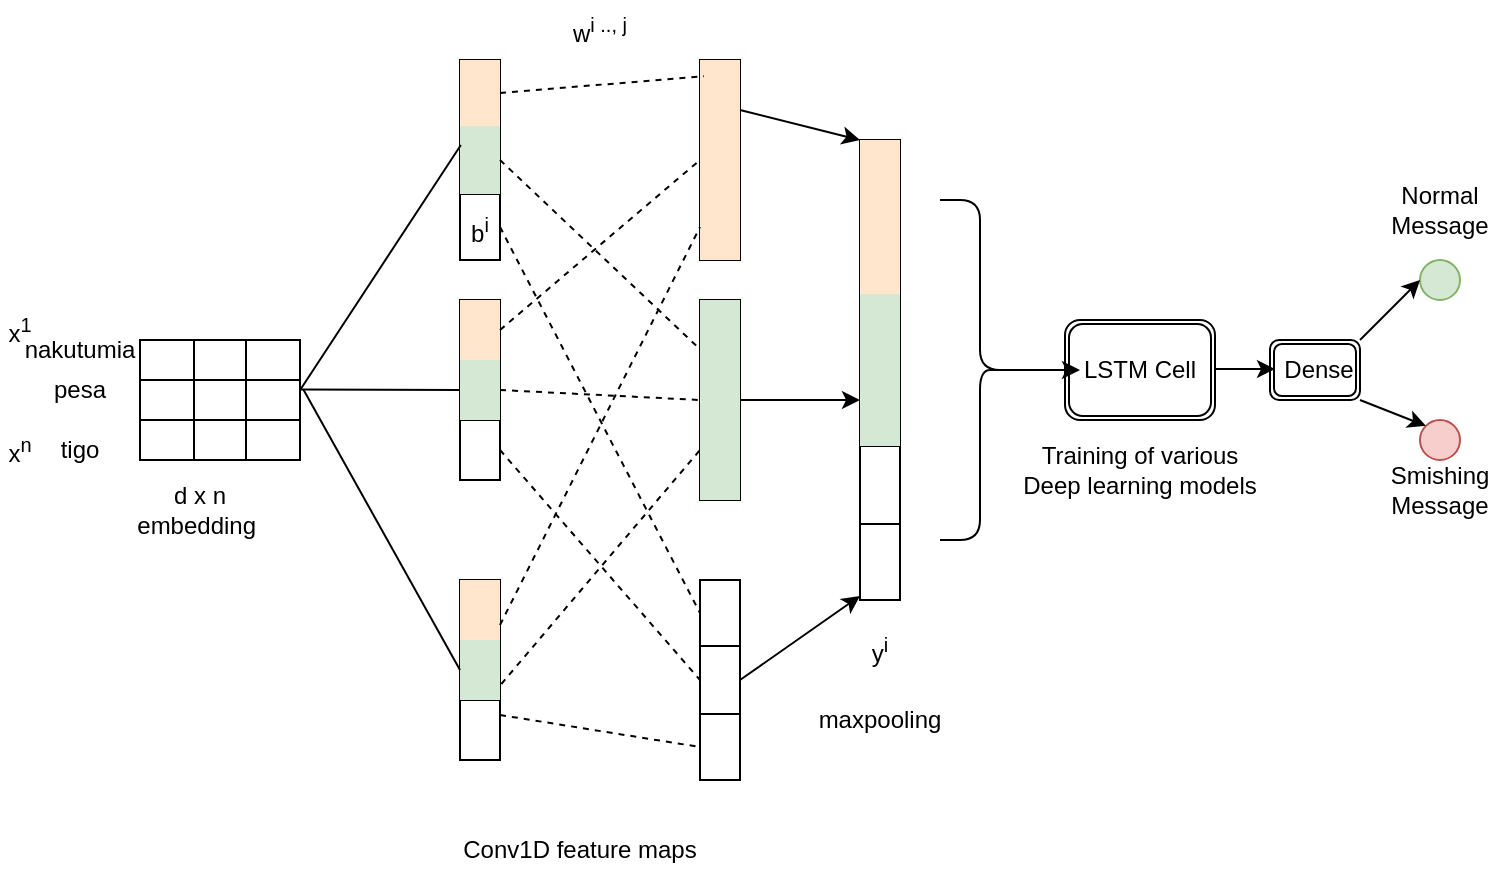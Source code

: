 <mxfile version="22.1.21" type="github">
  <diagram name="Page-1" id="agUg45UXipA3-LXiE4qr">
    <mxGraphModel dx="794" dy="422" grid="1" gridSize="10" guides="1" tooltips="1" connect="1" arrows="1" fold="1" page="1" pageScale="1" pageWidth="850" pageHeight="1100" math="0" shadow="0">
      <root>
        <mxCell id="0" />
        <mxCell id="1" parent="0" />
        <mxCell id="tPql8nwHRE3eNj_HZZmI-1" value="" style="shape=table;startSize=0;container=1;collapsible=0;childLayout=tableLayout;fontSize=16;" parent="1" vertex="1">
          <mxGeometry x="80" y="360" width="80" height="60" as="geometry" />
        </mxCell>
        <mxCell id="tPql8nwHRE3eNj_HZZmI-2" value="" style="shape=tableRow;horizontal=0;startSize=0;swimlaneHead=0;swimlaneBody=0;strokeColor=inherit;top=0;left=0;bottom=0;right=0;collapsible=0;dropTarget=0;fillColor=none;points=[[0,0.5],[1,0.5]];portConstraint=eastwest;fontSize=16;" parent="tPql8nwHRE3eNj_HZZmI-1" vertex="1">
          <mxGeometry width="80" height="20" as="geometry" />
        </mxCell>
        <mxCell id="tPql8nwHRE3eNj_HZZmI-3" value="" style="shape=partialRectangle;html=1;whiteSpace=wrap;connectable=0;strokeColor=inherit;overflow=hidden;fillColor=none;top=0;left=0;bottom=0;right=0;pointerEvents=1;fontSize=16;" parent="tPql8nwHRE3eNj_HZZmI-2" vertex="1">
          <mxGeometry width="27" height="20" as="geometry">
            <mxRectangle width="27" height="20" as="alternateBounds" />
          </mxGeometry>
        </mxCell>
        <mxCell id="tPql8nwHRE3eNj_HZZmI-4" value="" style="shape=partialRectangle;html=1;whiteSpace=wrap;connectable=0;strokeColor=inherit;overflow=hidden;fillColor=none;top=0;left=0;bottom=0;right=0;pointerEvents=1;fontSize=16;" parent="tPql8nwHRE3eNj_HZZmI-2" vertex="1">
          <mxGeometry x="27" width="26" height="20" as="geometry">
            <mxRectangle width="26" height="20" as="alternateBounds" />
          </mxGeometry>
        </mxCell>
        <mxCell id="tPql8nwHRE3eNj_HZZmI-5" value="" style="shape=partialRectangle;html=1;whiteSpace=wrap;connectable=0;strokeColor=inherit;overflow=hidden;fillColor=none;top=0;left=0;bottom=0;right=0;pointerEvents=1;fontSize=16;" parent="tPql8nwHRE3eNj_HZZmI-2" vertex="1">
          <mxGeometry x="53" width="27" height="20" as="geometry">
            <mxRectangle width="27" height="20" as="alternateBounds" />
          </mxGeometry>
        </mxCell>
        <mxCell id="tPql8nwHRE3eNj_HZZmI-6" value="" style="shape=tableRow;horizontal=0;startSize=0;swimlaneHead=0;swimlaneBody=0;strokeColor=inherit;top=0;left=0;bottom=0;right=0;collapsible=0;dropTarget=0;fillColor=none;points=[[0,0.5],[1,0.5]];portConstraint=eastwest;fontSize=16;" parent="tPql8nwHRE3eNj_HZZmI-1" vertex="1">
          <mxGeometry y="20" width="80" height="20" as="geometry" />
        </mxCell>
        <mxCell id="tPql8nwHRE3eNj_HZZmI-7" value="" style="shape=partialRectangle;html=1;whiteSpace=wrap;connectable=0;strokeColor=inherit;overflow=hidden;fillColor=none;top=0;left=0;bottom=0;right=0;pointerEvents=1;fontSize=16;" parent="tPql8nwHRE3eNj_HZZmI-6" vertex="1">
          <mxGeometry width="27" height="20" as="geometry">
            <mxRectangle width="27" height="20" as="alternateBounds" />
          </mxGeometry>
        </mxCell>
        <mxCell id="tPql8nwHRE3eNj_HZZmI-8" value="" style="shape=partialRectangle;html=1;whiteSpace=wrap;connectable=0;strokeColor=inherit;overflow=hidden;fillColor=none;top=0;left=0;bottom=0;right=0;pointerEvents=1;fontSize=16;" parent="tPql8nwHRE3eNj_HZZmI-6" vertex="1">
          <mxGeometry x="27" width="26" height="20" as="geometry">
            <mxRectangle width="26" height="20" as="alternateBounds" />
          </mxGeometry>
        </mxCell>
        <mxCell id="tPql8nwHRE3eNj_HZZmI-9" value="" style="shape=partialRectangle;html=1;whiteSpace=wrap;connectable=0;strokeColor=inherit;overflow=hidden;fillColor=none;top=0;left=0;bottom=0;right=0;pointerEvents=1;fontSize=16;" parent="tPql8nwHRE3eNj_HZZmI-6" vertex="1">
          <mxGeometry x="53" width="27" height="20" as="geometry">
            <mxRectangle width="27" height="20" as="alternateBounds" />
          </mxGeometry>
        </mxCell>
        <mxCell id="tPql8nwHRE3eNj_HZZmI-10" value="" style="shape=tableRow;horizontal=0;startSize=0;swimlaneHead=0;swimlaneBody=0;strokeColor=inherit;top=0;left=0;bottom=0;right=0;collapsible=0;dropTarget=0;fillColor=none;points=[[0,0.5],[1,0.5]];portConstraint=eastwest;fontSize=16;" parent="tPql8nwHRE3eNj_HZZmI-1" vertex="1">
          <mxGeometry y="40" width="80" height="20" as="geometry" />
        </mxCell>
        <mxCell id="tPql8nwHRE3eNj_HZZmI-11" value="" style="shape=partialRectangle;html=1;whiteSpace=wrap;connectable=0;strokeColor=inherit;overflow=hidden;fillColor=none;top=0;left=0;bottom=0;right=0;pointerEvents=1;fontSize=16;" parent="tPql8nwHRE3eNj_HZZmI-10" vertex="1">
          <mxGeometry width="27" height="20" as="geometry">
            <mxRectangle width="27" height="20" as="alternateBounds" />
          </mxGeometry>
        </mxCell>
        <mxCell id="tPql8nwHRE3eNj_HZZmI-12" value="" style="shape=partialRectangle;html=1;whiteSpace=wrap;connectable=0;strokeColor=inherit;overflow=hidden;fillColor=none;top=0;left=0;bottom=0;right=0;pointerEvents=1;fontSize=16;" parent="tPql8nwHRE3eNj_HZZmI-10" vertex="1">
          <mxGeometry x="27" width="26" height="20" as="geometry">
            <mxRectangle width="26" height="20" as="alternateBounds" />
          </mxGeometry>
        </mxCell>
        <mxCell id="tPql8nwHRE3eNj_HZZmI-13" value="" style="shape=partialRectangle;html=1;whiteSpace=wrap;connectable=0;strokeColor=inherit;overflow=hidden;fillColor=none;top=0;left=0;bottom=0;right=0;pointerEvents=1;fontSize=16;" parent="tPql8nwHRE3eNj_HZZmI-10" vertex="1">
          <mxGeometry x="53" width="27" height="20" as="geometry">
            <mxRectangle width="27" height="20" as="alternateBounds" />
          </mxGeometry>
        </mxCell>
        <mxCell id="tPql8nwHRE3eNj_HZZmI-41" value="" style="shape=table;startSize=0;container=1;collapsible=0;childLayout=tableLayout;fontSize=16;direction=north;" parent="1" vertex="1">
          <mxGeometry x="240" y="220" width="20" height="100" as="geometry" />
        </mxCell>
        <mxCell id="tPql8nwHRE3eNj_HZZmI-42" value="" style="shape=tableRow;horizontal=0;startSize=0;swimlaneHead=0;swimlaneBody=0;strokeColor=inherit;top=0;left=0;bottom=0;right=0;collapsible=0;dropTarget=0;fillColor=none;points=[[0,0.5],[1,0.5]];portConstraint=eastwest;fontSize=16;" parent="tPql8nwHRE3eNj_HZZmI-41" vertex="1">
          <mxGeometry width="20" height="33" as="geometry" />
        </mxCell>
        <mxCell id="tPql8nwHRE3eNj_HZZmI-58" style="shape=partialRectangle;html=1;whiteSpace=wrap;connectable=0;strokeColor=#d79b00;overflow=hidden;fillColor=#ffe6cc;top=0;left=0;bottom=0;right=0;pointerEvents=1;fontSize=16;" parent="tPql8nwHRE3eNj_HZZmI-42" vertex="1">
          <mxGeometry width="20" height="33" as="geometry">
            <mxRectangle width="20" height="33" as="alternateBounds" />
          </mxGeometry>
        </mxCell>
        <mxCell id="tPql8nwHRE3eNj_HZZmI-46" value="" style="shape=tableRow;horizontal=0;startSize=0;swimlaneHead=0;swimlaneBody=0;strokeColor=inherit;top=0;left=0;bottom=0;right=0;collapsible=0;dropTarget=0;fillColor=none;points=[[0,0.5],[1,0.5]];portConstraint=eastwest;fontSize=16;" parent="tPql8nwHRE3eNj_HZZmI-41" vertex="1">
          <mxGeometry y="33" width="20" height="34" as="geometry" />
        </mxCell>
        <mxCell id="tPql8nwHRE3eNj_HZZmI-59" style="shape=partialRectangle;html=1;whiteSpace=wrap;connectable=0;strokeColor=#82b366;overflow=hidden;fillColor=#d5e8d4;top=0;left=0;bottom=0;right=0;pointerEvents=1;fontSize=16;" parent="tPql8nwHRE3eNj_HZZmI-46" vertex="1">
          <mxGeometry width="20" height="34" as="geometry">
            <mxRectangle width="20" height="34" as="alternateBounds" />
          </mxGeometry>
        </mxCell>
        <mxCell id="tPql8nwHRE3eNj_HZZmI-54" style="shape=tableRow;horizontal=0;startSize=0;swimlaneHead=0;swimlaneBody=0;strokeColor=inherit;top=0;left=0;bottom=0;right=0;collapsible=0;dropTarget=0;fillColor=none;points=[[0,0.5],[1,0.5]];portConstraint=eastwest;fontSize=16;" parent="tPql8nwHRE3eNj_HZZmI-41" vertex="1">
          <mxGeometry y="67" width="20" height="33" as="geometry" />
        </mxCell>
        <mxCell id="tPql8nwHRE3eNj_HZZmI-60" style="shape=partialRectangle;html=1;whiteSpace=wrap;connectable=0;strokeColor=inherit;overflow=hidden;fillColor=none;top=0;left=0;bottom=0;right=0;pointerEvents=1;fontSize=16;" parent="tPql8nwHRE3eNj_HZZmI-54" vertex="1">
          <mxGeometry width="20" height="33" as="geometry">
            <mxRectangle width="20" height="33" as="alternateBounds" />
          </mxGeometry>
        </mxCell>
        <mxCell id="tPql8nwHRE3eNj_HZZmI-64" value="" style="shape=table;startSize=0;container=1;collapsible=0;childLayout=tableLayout;fontSize=16;direction=north;" parent="1" vertex="1">
          <mxGeometry x="240" y="480" width="20" height="90" as="geometry" />
        </mxCell>
        <mxCell id="tPql8nwHRE3eNj_HZZmI-65" value="" style="shape=tableRow;horizontal=0;startSize=0;swimlaneHead=0;swimlaneBody=0;strokeColor=inherit;top=0;left=0;bottom=0;right=0;collapsible=0;dropTarget=0;fillColor=none;points=[[0,0.5],[1,0.5]];portConstraint=eastwest;fontSize=16;" parent="tPql8nwHRE3eNj_HZZmI-64" vertex="1">
          <mxGeometry width="20" height="30" as="geometry" />
        </mxCell>
        <mxCell id="tPql8nwHRE3eNj_HZZmI-66" style="shape=partialRectangle;html=1;whiteSpace=wrap;connectable=0;strokeColor=#d79b00;overflow=hidden;fillColor=#ffe6cc;top=0;left=0;bottom=0;right=0;pointerEvents=1;fontSize=16;" parent="tPql8nwHRE3eNj_HZZmI-65" vertex="1">
          <mxGeometry width="20" height="30" as="geometry">
            <mxRectangle width="20" height="30" as="alternateBounds" />
          </mxGeometry>
        </mxCell>
        <mxCell id="tPql8nwHRE3eNj_HZZmI-67" value="" style="shape=tableRow;horizontal=0;startSize=0;swimlaneHead=0;swimlaneBody=0;strokeColor=inherit;top=0;left=0;bottom=0;right=0;collapsible=0;dropTarget=0;fillColor=none;points=[[0,0.5],[1,0.5]];portConstraint=eastwest;fontSize=16;" parent="tPql8nwHRE3eNj_HZZmI-64" vertex="1">
          <mxGeometry y="30" width="20" height="30" as="geometry" />
        </mxCell>
        <mxCell id="tPql8nwHRE3eNj_HZZmI-68" style="shape=partialRectangle;html=1;whiteSpace=wrap;connectable=0;strokeColor=#82b366;overflow=hidden;fillColor=#d5e8d4;top=0;left=0;bottom=0;right=0;pointerEvents=1;fontSize=16;" parent="tPql8nwHRE3eNj_HZZmI-67" vertex="1">
          <mxGeometry width="20" height="30" as="geometry">
            <mxRectangle width="20" height="30" as="alternateBounds" />
          </mxGeometry>
        </mxCell>
        <mxCell id="tPql8nwHRE3eNj_HZZmI-69" style="shape=tableRow;horizontal=0;startSize=0;swimlaneHead=0;swimlaneBody=0;strokeColor=inherit;top=0;left=0;bottom=0;right=0;collapsible=0;dropTarget=0;fillColor=none;points=[[0,0.5],[1,0.5]];portConstraint=eastwest;fontSize=16;" parent="tPql8nwHRE3eNj_HZZmI-64" vertex="1">
          <mxGeometry y="60" width="20" height="30" as="geometry" />
        </mxCell>
        <mxCell id="tPql8nwHRE3eNj_HZZmI-70" style="shape=partialRectangle;html=1;whiteSpace=wrap;connectable=0;strokeColor=inherit;overflow=hidden;fillColor=none;top=0;left=0;bottom=0;right=0;pointerEvents=1;fontSize=16;" parent="tPql8nwHRE3eNj_HZZmI-69" vertex="1">
          <mxGeometry width="20" height="30" as="geometry">
            <mxRectangle width="20" height="30" as="alternateBounds" />
          </mxGeometry>
        </mxCell>
        <mxCell id="tPql8nwHRE3eNj_HZZmI-71" value="" style="shape=table;startSize=0;container=1;collapsible=0;childLayout=tableLayout;fontSize=16;direction=north;" parent="1" vertex="1">
          <mxGeometry x="240" y="340" width="20" height="90" as="geometry" />
        </mxCell>
        <mxCell id="tPql8nwHRE3eNj_HZZmI-72" value="" style="shape=tableRow;horizontal=0;startSize=0;swimlaneHead=0;swimlaneBody=0;strokeColor=inherit;top=0;left=0;bottom=0;right=0;collapsible=0;dropTarget=0;fillColor=none;points=[[0,0.5],[1,0.5]];portConstraint=eastwest;fontSize=16;" parent="tPql8nwHRE3eNj_HZZmI-71" vertex="1">
          <mxGeometry width="20" height="30" as="geometry" />
        </mxCell>
        <mxCell id="tPql8nwHRE3eNj_HZZmI-73" style="shape=partialRectangle;html=1;whiteSpace=wrap;connectable=0;strokeColor=#d79b00;overflow=hidden;fillColor=#ffe6cc;top=0;left=0;bottom=0;right=0;pointerEvents=1;fontSize=16;" parent="tPql8nwHRE3eNj_HZZmI-72" vertex="1">
          <mxGeometry width="20" height="30" as="geometry">
            <mxRectangle width="20" height="30" as="alternateBounds" />
          </mxGeometry>
        </mxCell>
        <mxCell id="tPql8nwHRE3eNj_HZZmI-74" value="" style="shape=tableRow;horizontal=0;startSize=0;swimlaneHead=0;swimlaneBody=0;strokeColor=inherit;top=0;left=0;bottom=0;right=0;collapsible=0;dropTarget=0;fillColor=none;points=[[0,0.5],[1,0.5]];portConstraint=eastwest;fontSize=16;" parent="tPql8nwHRE3eNj_HZZmI-71" vertex="1">
          <mxGeometry y="30" width="20" height="30" as="geometry" />
        </mxCell>
        <mxCell id="tPql8nwHRE3eNj_HZZmI-75" style="shape=partialRectangle;html=1;whiteSpace=wrap;connectable=0;strokeColor=#82b366;overflow=hidden;fillColor=#d5e8d4;top=0;left=0;bottom=0;right=0;pointerEvents=1;fontSize=16;" parent="tPql8nwHRE3eNj_HZZmI-74" vertex="1">
          <mxGeometry width="20" height="30" as="geometry">
            <mxRectangle width="20" height="30" as="alternateBounds" />
          </mxGeometry>
        </mxCell>
        <mxCell id="tPql8nwHRE3eNj_HZZmI-76" style="shape=tableRow;horizontal=0;startSize=0;swimlaneHead=0;swimlaneBody=0;strokeColor=inherit;top=0;left=0;bottom=0;right=0;collapsible=0;dropTarget=0;fillColor=none;points=[[0,0.5],[1,0.5]];portConstraint=eastwest;fontSize=16;" parent="tPql8nwHRE3eNj_HZZmI-71" vertex="1">
          <mxGeometry y="60" width="20" height="30" as="geometry" />
        </mxCell>
        <mxCell id="tPql8nwHRE3eNj_HZZmI-77" style="shape=partialRectangle;html=1;whiteSpace=wrap;connectable=0;strokeColor=inherit;overflow=hidden;fillColor=none;top=0;left=0;bottom=0;right=0;pointerEvents=1;fontSize=16;" parent="tPql8nwHRE3eNj_HZZmI-76" vertex="1">
          <mxGeometry width="20" height="30" as="geometry">
            <mxRectangle width="20" height="30" as="alternateBounds" />
          </mxGeometry>
        </mxCell>
        <mxCell id="tPql8nwHRE3eNj_HZZmI-78" value="" style="shape=table;startSize=0;container=1;collapsible=0;childLayout=tableLayout;fontSize=16;direction=north;" parent="1" vertex="1">
          <mxGeometry x="360" y="220" width="20" height="100" as="geometry" />
        </mxCell>
        <mxCell id="tPql8nwHRE3eNj_HZZmI-79" value="" style="shape=tableRow;horizontal=0;startSize=0;swimlaneHead=0;swimlaneBody=0;strokeColor=inherit;top=0;left=0;bottom=0;right=0;collapsible=0;dropTarget=0;fillColor=none;points=[[0,0.5],[1,0.5]];portConstraint=eastwest;fontSize=16;" parent="tPql8nwHRE3eNj_HZZmI-78" vertex="1">
          <mxGeometry width="20" height="33" as="geometry" />
        </mxCell>
        <mxCell id="tPql8nwHRE3eNj_HZZmI-80" style="shape=partialRectangle;html=1;whiteSpace=wrap;connectable=0;strokeColor=#d79b00;overflow=hidden;fillColor=#ffe6cc;top=0;left=0;bottom=0;right=0;pointerEvents=1;fontSize=16;" parent="tPql8nwHRE3eNj_HZZmI-79" vertex="1">
          <mxGeometry width="20" height="33" as="geometry">
            <mxRectangle width="20" height="33" as="alternateBounds" />
          </mxGeometry>
        </mxCell>
        <mxCell id="tPql8nwHRE3eNj_HZZmI-81" value="" style="shape=tableRow;horizontal=0;startSize=0;swimlaneHead=0;swimlaneBody=0;strokeColor=inherit;top=0;left=0;bottom=0;right=0;collapsible=0;dropTarget=0;fillColor=none;points=[[0,0.5],[1,0.5]];portConstraint=eastwest;fontSize=16;" parent="tPql8nwHRE3eNj_HZZmI-78" vertex="1">
          <mxGeometry y="33" width="20" height="34" as="geometry" />
        </mxCell>
        <mxCell id="tPql8nwHRE3eNj_HZZmI-82" style="shape=partialRectangle;html=1;whiteSpace=wrap;connectable=0;strokeColor=#d79b00;overflow=hidden;fillColor=#ffe6cc;top=0;left=0;bottom=0;right=0;pointerEvents=1;fontSize=16;" parent="tPql8nwHRE3eNj_HZZmI-81" vertex="1">
          <mxGeometry width="20" height="34" as="geometry">
            <mxRectangle width="20" height="34" as="alternateBounds" />
          </mxGeometry>
        </mxCell>
        <mxCell id="tPql8nwHRE3eNj_HZZmI-83" style="shape=tableRow;horizontal=0;startSize=0;swimlaneHead=0;swimlaneBody=0;strokeColor=inherit;top=0;left=0;bottom=0;right=0;collapsible=0;dropTarget=0;fillColor=none;points=[[0,0.5],[1,0.5]];portConstraint=eastwest;fontSize=16;" parent="tPql8nwHRE3eNj_HZZmI-78" vertex="1">
          <mxGeometry y="67" width="20" height="33" as="geometry" />
        </mxCell>
        <mxCell id="tPql8nwHRE3eNj_HZZmI-84" style="shape=partialRectangle;html=1;whiteSpace=wrap;connectable=0;strokeColor=#d79b00;overflow=hidden;fillColor=#ffe6cc;top=0;left=0;bottom=0;right=0;pointerEvents=1;fontSize=16;" parent="tPql8nwHRE3eNj_HZZmI-83" vertex="1">
          <mxGeometry width="20" height="33" as="geometry">
            <mxRectangle width="20" height="33" as="alternateBounds" />
          </mxGeometry>
        </mxCell>
        <mxCell id="tPql8nwHRE3eNj_HZZmI-85" value="" style="shape=table;startSize=0;container=1;collapsible=0;childLayout=tableLayout;fontSize=16;direction=north;" parent="1" vertex="1">
          <mxGeometry x="360" y="340" width="20" height="100" as="geometry" />
        </mxCell>
        <mxCell id="tPql8nwHRE3eNj_HZZmI-86" value="" style="shape=tableRow;horizontal=0;startSize=0;swimlaneHead=0;swimlaneBody=0;strokeColor=inherit;top=0;left=0;bottom=0;right=0;collapsible=0;dropTarget=0;fillColor=none;points=[[0,0.5],[1,0.5]];portConstraint=eastwest;fontSize=16;" parent="tPql8nwHRE3eNj_HZZmI-85" vertex="1">
          <mxGeometry width="20" height="33" as="geometry" />
        </mxCell>
        <mxCell id="tPql8nwHRE3eNj_HZZmI-87" style="shape=partialRectangle;html=1;whiteSpace=wrap;connectable=0;strokeColor=#82b366;overflow=hidden;fillColor=#d5e8d4;top=0;left=0;bottom=0;right=0;pointerEvents=1;fontSize=16;" parent="tPql8nwHRE3eNj_HZZmI-86" vertex="1">
          <mxGeometry width="20" height="33" as="geometry">
            <mxRectangle width="20" height="33" as="alternateBounds" />
          </mxGeometry>
        </mxCell>
        <mxCell id="tPql8nwHRE3eNj_HZZmI-88" value="" style="shape=tableRow;horizontal=0;startSize=0;swimlaneHead=0;swimlaneBody=0;strokeColor=inherit;top=0;left=0;bottom=0;right=0;collapsible=0;dropTarget=0;fillColor=none;points=[[0,0.5],[1,0.5]];portConstraint=eastwest;fontSize=16;" parent="tPql8nwHRE3eNj_HZZmI-85" vertex="1">
          <mxGeometry y="33" width="20" height="34" as="geometry" />
        </mxCell>
        <mxCell id="tPql8nwHRE3eNj_HZZmI-89" style="shape=partialRectangle;html=1;whiteSpace=wrap;connectable=0;strokeColor=#82b366;overflow=hidden;fillColor=#d5e8d4;top=0;left=0;bottom=0;right=0;pointerEvents=1;fontSize=16;" parent="tPql8nwHRE3eNj_HZZmI-88" vertex="1">
          <mxGeometry width="20" height="34" as="geometry">
            <mxRectangle width="20" height="34" as="alternateBounds" />
          </mxGeometry>
        </mxCell>
        <mxCell id="tPql8nwHRE3eNj_HZZmI-90" style="shape=tableRow;horizontal=0;startSize=0;swimlaneHead=0;swimlaneBody=0;strokeColor=inherit;top=0;left=0;bottom=0;right=0;collapsible=0;dropTarget=0;fillColor=none;points=[[0,0.5],[1,0.5]];portConstraint=eastwest;fontSize=16;" parent="tPql8nwHRE3eNj_HZZmI-85" vertex="1">
          <mxGeometry y="67" width="20" height="33" as="geometry" />
        </mxCell>
        <mxCell id="tPql8nwHRE3eNj_HZZmI-91" style="shape=partialRectangle;html=1;whiteSpace=wrap;connectable=0;strokeColor=#82b366;overflow=hidden;fillColor=#d5e8d4;top=0;left=0;bottom=0;right=0;pointerEvents=1;fontSize=16;" parent="tPql8nwHRE3eNj_HZZmI-90" vertex="1">
          <mxGeometry width="20" height="33" as="geometry">
            <mxRectangle width="20" height="33" as="alternateBounds" />
          </mxGeometry>
        </mxCell>
        <mxCell id="tPql8nwHRE3eNj_HZZmI-99" value="" style="shape=table;startSize=0;container=1;collapsible=0;childLayout=tableLayout;fontSize=16;" parent="1" vertex="1">
          <mxGeometry x="360" y="480" width="20" height="100" as="geometry" />
        </mxCell>
        <mxCell id="tPql8nwHRE3eNj_HZZmI-100" value="" style="shape=tableRow;horizontal=0;startSize=0;swimlaneHead=0;swimlaneBody=0;strokeColor=inherit;top=0;left=0;bottom=0;right=0;collapsible=0;dropTarget=0;fillColor=none;points=[[0,0.5],[1,0.5]];portConstraint=eastwest;fontSize=16;" parent="tPql8nwHRE3eNj_HZZmI-99" vertex="1">
          <mxGeometry width="20" height="33" as="geometry" />
        </mxCell>
        <mxCell id="tPql8nwHRE3eNj_HZZmI-101" value="" style="shape=partialRectangle;html=1;whiteSpace=wrap;connectable=0;strokeColor=inherit;overflow=hidden;fillColor=none;top=0;left=0;bottom=0;right=0;pointerEvents=1;fontSize=16;" parent="tPql8nwHRE3eNj_HZZmI-100" vertex="1">
          <mxGeometry width="20" height="33" as="geometry">
            <mxRectangle width="20" height="33" as="alternateBounds" />
          </mxGeometry>
        </mxCell>
        <mxCell id="tPql8nwHRE3eNj_HZZmI-104" value="" style="shape=tableRow;horizontal=0;startSize=0;swimlaneHead=0;swimlaneBody=0;strokeColor=inherit;top=0;left=0;bottom=0;right=0;collapsible=0;dropTarget=0;fillColor=none;points=[[0,0.5],[1,0.5]];portConstraint=eastwest;fontSize=16;" parent="tPql8nwHRE3eNj_HZZmI-99" vertex="1">
          <mxGeometry y="33" width="20" height="34" as="geometry" />
        </mxCell>
        <mxCell id="tPql8nwHRE3eNj_HZZmI-105" value="" style="shape=partialRectangle;html=1;whiteSpace=wrap;connectable=0;strokeColor=inherit;overflow=hidden;fillColor=none;top=0;left=0;bottom=0;right=0;pointerEvents=1;fontSize=16;" parent="tPql8nwHRE3eNj_HZZmI-104" vertex="1">
          <mxGeometry width="20" height="34" as="geometry">
            <mxRectangle width="20" height="34" as="alternateBounds" />
          </mxGeometry>
        </mxCell>
        <mxCell id="tPql8nwHRE3eNj_HZZmI-108" value="" style="shape=tableRow;horizontal=0;startSize=0;swimlaneHead=0;swimlaneBody=0;strokeColor=inherit;top=0;left=0;bottom=0;right=0;collapsible=0;dropTarget=0;fillColor=none;points=[[0,0.5],[1,0.5]];portConstraint=eastwest;fontSize=16;" parent="tPql8nwHRE3eNj_HZZmI-99" vertex="1">
          <mxGeometry y="67" width="20" height="33" as="geometry" />
        </mxCell>
        <mxCell id="tPql8nwHRE3eNj_HZZmI-109" value="" style="shape=partialRectangle;html=1;whiteSpace=wrap;connectable=0;strokeColor=inherit;overflow=hidden;fillColor=none;top=0;left=0;bottom=0;right=0;pointerEvents=1;fontSize=16;" parent="tPql8nwHRE3eNj_HZZmI-108" vertex="1">
          <mxGeometry width="20" height="33" as="geometry">
            <mxRectangle width="20" height="33" as="alternateBounds" />
          </mxGeometry>
        </mxCell>
        <mxCell id="tPql8nwHRE3eNj_HZZmI-112" value="" style="shape=table;startSize=0;container=1;collapsible=0;childLayout=tableLayout;fontSize=16;" parent="1" vertex="1">
          <mxGeometry x="440" y="260" width="20" height="230" as="geometry" />
        </mxCell>
        <mxCell id="tPql8nwHRE3eNj_HZZmI-113" value="" style="shape=tableRow;horizontal=0;startSize=0;swimlaneHead=0;swimlaneBody=0;strokeColor=inherit;top=0;left=0;bottom=0;right=0;collapsible=0;dropTarget=0;fillColor=none;points=[[0,0.5],[1,0.5]];portConstraint=eastwest;fontSize=16;" parent="tPql8nwHRE3eNj_HZZmI-112" vertex="1">
          <mxGeometry width="20" height="38" as="geometry" />
        </mxCell>
        <mxCell id="tPql8nwHRE3eNj_HZZmI-114" value="" style="shape=partialRectangle;html=1;whiteSpace=wrap;connectable=0;strokeColor=#d79b00;overflow=hidden;fillColor=#ffe6cc;top=0;left=0;bottom=0;right=0;pointerEvents=1;fontSize=16;" parent="tPql8nwHRE3eNj_HZZmI-113" vertex="1">
          <mxGeometry width="20" height="38" as="geometry">
            <mxRectangle width="20" height="38" as="alternateBounds" />
          </mxGeometry>
        </mxCell>
        <mxCell id="tPql8nwHRE3eNj_HZZmI-117" value="" style="shape=tableRow;horizontal=0;startSize=0;swimlaneHead=0;swimlaneBody=0;strokeColor=inherit;top=0;left=0;bottom=0;right=0;collapsible=0;dropTarget=0;fillColor=none;points=[[0,0.5],[1,0.5]];portConstraint=eastwest;fontSize=16;" parent="tPql8nwHRE3eNj_HZZmI-112" vertex="1">
          <mxGeometry y="38" width="20" height="39" as="geometry" />
        </mxCell>
        <mxCell id="tPql8nwHRE3eNj_HZZmI-118" value="" style="shape=partialRectangle;html=1;whiteSpace=wrap;connectable=0;strokeColor=#d79b00;overflow=hidden;fillColor=#ffe6cc;top=0;left=0;bottom=0;right=0;pointerEvents=1;fontSize=16;" parent="tPql8nwHRE3eNj_HZZmI-117" vertex="1">
          <mxGeometry width="20" height="39" as="geometry">
            <mxRectangle width="20" height="39" as="alternateBounds" />
          </mxGeometry>
        </mxCell>
        <mxCell id="tPql8nwHRE3eNj_HZZmI-121" value="" style="shape=tableRow;horizontal=0;startSize=0;swimlaneHead=0;swimlaneBody=0;strokeColor=inherit;top=0;left=0;bottom=0;right=0;collapsible=0;dropTarget=0;fillColor=none;points=[[0,0.5],[1,0.5]];portConstraint=eastwest;fontSize=16;" parent="tPql8nwHRE3eNj_HZZmI-112" vertex="1">
          <mxGeometry y="77" width="20" height="38" as="geometry" />
        </mxCell>
        <mxCell id="tPql8nwHRE3eNj_HZZmI-122" value="" style="shape=partialRectangle;html=1;whiteSpace=wrap;connectable=0;strokeColor=#82b366;overflow=hidden;fillColor=#d5e8d4;top=0;left=0;bottom=0;right=0;pointerEvents=1;fontSize=16;" parent="tPql8nwHRE3eNj_HZZmI-121" vertex="1">
          <mxGeometry width="20" height="38" as="geometry">
            <mxRectangle width="20" height="38" as="alternateBounds" />
          </mxGeometry>
        </mxCell>
        <mxCell id="tPql8nwHRE3eNj_HZZmI-125" style="shape=tableRow;horizontal=0;startSize=0;swimlaneHead=0;swimlaneBody=0;strokeColor=inherit;top=0;left=0;bottom=0;right=0;collapsible=0;dropTarget=0;fillColor=none;points=[[0,0.5],[1,0.5]];portConstraint=eastwest;fontSize=16;" parent="tPql8nwHRE3eNj_HZZmI-112" vertex="1">
          <mxGeometry y="115" width="20" height="38" as="geometry" />
        </mxCell>
        <mxCell id="tPql8nwHRE3eNj_HZZmI-126" style="shape=partialRectangle;html=1;whiteSpace=wrap;connectable=0;strokeColor=#82b366;overflow=hidden;fillColor=#d5e8d4;top=0;left=0;bottom=0;right=0;pointerEvents=1;fontSize=16;" parent="tPql8nwHRE3eNj_HZZmI-125" vertex="1">
          <mxGeometry width="20" height="38" as="geometry">
            <mxRectangle width="20" height="38" as="alternateBounds" />
          </mxGeometry>
        </mxCell>
        <mxCell id="tPql8nwHRE3eNj_HZZmI-127" style="shape=tableRow;horizontal=0;startSize=0;swimlaneHead=0;swimlaneBody=0;strokeColor=inherit;top=0;left=0;bottom=0;right=0;collapsible=0;dropTarget=0;fillColor=none;points=[[0,0.5],[1,0.5]];portConstraint=eastwest;fontSize=16;" parent="tPql8nwHRE3eNj_HZZmI-112" vertex="1">
          <mxGeometry y="153" width="20" height="39" as="geometry" />
        </mxCell>
        <mxCell id="tPql8nwHRE3eNj_HZZmI-128" style="shape=partialRectangle;html=1;whiteSpace=wrap;connectable=0;strokeColor=inherit;overflow=hidden;fillColor=none;top=0;left=0;bottom=0;right=0;pointerEvents=1;fontSize=16;" parent="tPql8nwHRE3eNj_HZZmI-127" vertex="1">
          <mxGeometry width="20" height="39" as="geometry">
            <mxRectangle width="20" height="39" as="alternateBounds" />
          </mxGeometry>
        </mxCell>
        <mxCell id="tPql8nwHRE3eNj_HZZmI-129" style="shape=tableRow;horizontal=0;startSize=0;swimlaneHead=0;swimlaneBody=0;strokeColor=inherit;top=0;left=0;bottom=0;right=0;collapsible=0;dropTarget=0;fillColor=none;points=[[0,0.5],[1,0.5]];portConstraint=eastwest;fontSize=16;" parent="tPql8nwHRE3eNj_HZZmI-112" vertex="1">
          <mxGeometry y="192" width="20" height="38" as="geometry" />
        </mxCell>
        <mxCell id="tPql8nwHRE3eNj_HZZmI-130" style="shape=partialRectangle;html=1;whiteSpace=wrap;connectable=0;strokeColor=inherit;overflow=hidden;fillColor=none;top=0;left=0;bottom=0;right=0;pointerEvents=1;fontSize=16;" parent="tPql8nwHRE3eNj_HZZmI-129" vertex="1">
          <mxGeometry width="20" height="38" as="geometry">
            <mxRectangle width="20" height="38" as="alternateBounds" />
          </mxGeometry>
        </mxCell>
        <mxCell id="tPql8nwHRE3eNj_HZZmI-132" value="" style="endArrow=none;html=1;rounded=0;entryX=0.575;entryY=0.022;entryDx=0;entryDy=0;entryPerimeter=0;exitX=1.006;exitY=0.217;exitDx=0;exitDy=0;exitPerimeter=0;" parent="1" source="tPql8nwHRE3eNj_HZZmI-6" target="tPql8nwHRE3eNj_HZZmI-41" edge="1">
          <mxGeometry width="50" height="50" relative="1" as="geometry">
            <mxPoint x="200" y="410" as="sourcePoint" />
            <mxPoint x="250" y="360" as="targetPoint" />
          </mxGeometry>
        </mxCell>
        <mxCell id="tPql8nwHRE3eNj_HZZmI-133" value="" style="endArrow=none;html=1;rounded=0;exitX=0.5;exitY=0;exitDx=0;exitDy=0;entryX=1.006;entryY=0.236;entryDx=0;entryDy=0;entryPerimeter=0;" parent="1" source="tPql8nwHRE3eNj_HZZmI-71" target="tPql8nwHRE3eNj_HZZmI-6" edge="1">
          <mxGeometry width="50" height="50" relative="1" as="geometry">
            <mxPoint x="330" y="360" as="sourcePoint" />
            <mxPoint x="200" y="400" as="targetPoint" />
          </mxGeometry>
        </mxCell>
        <mxCell id="tPql8nwHRE3eNj_HZZmI-134" value="" style="endArrow=none;html=1;rounded=0;exitX=1.022;exitY=0.245;exitDx=0;exitDy=0;exitPerimeter=0;entryX=0.5;entryY=0;entryDx=0;entryDy=0;" parent="1" source="tPql8nwHRE3eNj_HZZmI-6" target="tPql8nwHRE3eNj_HZZmI-64" edge="1">
          <mxGeometry width="50" height="50" relative="1" as="geometry">
            <mxPoint x="230" y="540" as="sourcePoint" />
            <mxPoint x="280" y="490" as="targetPoint" />
          </mxGeometry>
        </mxCell>
        <mxCell id="tPql8nwHRE3eNj_HZZmI-135" value="" style="endArrow=none;html=1;rounded=0;entryX=0.919;entryY=0.1;entryDx=0;entryDy=0;entryPerimeter=0;exitX=1;exitY=0.5;exitDx=0;exitDy=0;dashed=1;" parent="1" source="tPql8nwHRE3eNj_HZZmI-42" target="tPql8nwHRE3eNj_HZZmI-78" edge="1">
          <mxGeometry width="50" height="50" relative="1" as="geometry">
            <mxPoint x="340" y="220" as="sourcePoint" />
            <mxPoint x="390" y="170" as="targetPoint" />
          </mxGeometry>
        </mxCell>
        <mxCell id="tPql8nwHRE3eNj_HZZmI-136" value="" style="endArrow=none;html=1;rounded=0;entryX=0;entryY=0.5;entryDx=0;entryDy=0;dashed=1;exitX=0.75;exitY=1;exitDx=0;exitDy=0;" parent="1" source="tPql8nwHRE3eNj_HZZmI-64" target="tPql8nwHRE3eNj_HZZmI-83" edge="1">
          <mxGeometry width="50" height="50" relative="1" as="geometry">
            <mxPoint x="340" y="480" as="sourcePoint" />
            <mxPoint x="390" y="440" as="targetPoint" />
          </mxGeometry>
        </mxCell>
        <mxCell id="tPql8nwHRE3eNj_HZZmI-137" value="" style="endArrow=none;html=1;rounded=0;entryX=0.5;entryY=0;entryDx=0;entryDy=0;exitX=1;exitY=0.5;exitDx=0;exitDy=0;dashed=1;" parent="1" source="tPql8nwHRE3eNj_HZZmI-72" target="tPql8nwHRE3eNj_HZZmI-78" edge="1">
          <mxGeometry width="50" height="50" relative="1" as="geometry">
            <mxPoint x="340" y="350" as="sourcePoint" />
            <mxPoint x="390" y="300" as="targetPoint" />
          </mxGeometry>
        </mxCell>
        <mxCell id="tPql8nwHRE3eNj_HZZmI-138" value="" style="endArrow=none;html=1;rounded=0;entryX=0.25;entryY=0;entryDx=0;entryDy=0;exitX=1.034;exitY=-0.267;exitDx=0;exitDy=0;exitPerimeter=0;dashed=1;" parent="1" source="tPql8nwHRE3eNj_HZZmI-69" target="tPql8nwHRE3eNj_HZZmI-85" edge="1">
          <mxGeometry width="50" height="50" relative="1" as="geometry">
            <mxPoint x="340" y="530" as="sourcePoint" />
            <mxPoint x="390" y="480" as="targetPoint" />
          </mxGeometry>
        </mxCell>
        <mxCell id="tPql8nwHRE3eNj_HZZmI-139" value="" style="endArrow=none;html=1;rounded=0;entryX=0.001;entryY=0.747;entryDx=0;entryDy=0;entryPerimeter=0;exitX=1;exitY=0.5;exitDx=0;exitDy=0;dashed=1;" parent="1" source="tPql8nwHRE3eNj_HZZmI-46" target="tPql8nwHRE3eNj_HZZmI-86" edge="1">
          <mxGeometry width="50" height="50" relative="1" as="geometry">
            <mxPoint x="340" y="270" as="sourcePoint" />
            <mxPoint x="390" y="220" as="targetPoint" />
          </mxGeometry>
        </mxCell>
        <mxCell id="tPql8nwHRE3eNj_HZZmI-140" value="" style="endArrow=none;html=1;rounded=0;exitX=0.5;exitY=1;exitDx=0;exitDy=0;entryX=0.5;entryY=0;entryDx=0;entryDy=0;dashed=1;" parent="1" source="tPql8nwHRE3eNj_HZZmI-71" target="tPql8nwHRE3eNj_HZZmI-85" edge="1">
          <mxGeometry width="50" height="50" relative="1" as="geometry">
            <mxPoint x="340" y="410" as="sourcePoint" />
            <mxPoint x="390" y="360" as="targetPoint" />
          </mxGeometry>
        </mxCell>
        <mxCell id="tPql8nwHRE3eNj_HZZmI-141" value="" style="endArrow=none;html=1;rounded=0;entryX=0;entryY=0.5;entryDx=0;entryDy=0;exitX=1;exitY=0.5;exitDx=0;exitDy=0;dashed=1;" parent="1" source="tPql8nwHRE3eNj_HZZmI-76" target="tPql8nwHRE3eNj_HZZmI-104" edge="1">
          <mxGeometry width="50" height="50" relative="1" as="geometry">
            <mxPoint x="340" y="410" as="sourcePoint" />
            <mxPoint x="390" y="360" as="targetPoint" />
          </mxGeometry>
        </mxCell>
        <mxCell id="tPql8nwHRE3eNj_HZZmI-142" value="" style="endArrow=none;html=1;rounded=0;exitX=1;exitY=0.5;exitDx=0;exitDy=0;entryX=0;entryY=0.5;entryDx=0;entryDy=0;dashed=1;" parent="1" source="tPql8nwHRE3eNj_HZZmI-54" target="tPql8nwHRE3eNj_HZZmI-100" edge="1">
          <mxGeometry width="50" height="50" relative="1" as="geometry">
            <mxPoint x="340" y="410" as="sourcePoint" />
            <mxPoint x="390" y="360" as="targetPoint" />
          </mxGeometry>
        </mxCell>
        <mxCell id="tPql8nwHRE3eNj_HZZmI-143" value="" style="endArrow=none;html=1;rounded=0;exitX=0.25;exitY=1;exitDx=0;exitDy=0;entryX=0;entryY=0.5;entryDx=0;entryDy=0;dashed=1;" parent="1" source="tPql8nwHRE3eNj_HZZmI-64" target="tPql8nwHRE3eNj_HZZmI-108" edge="1">
          <mxGeometry width="50" height="50" relative="1" as="geometry">
            <mxPoint x="340" y="410" as="sourcePoint" />
            <mxPoint x="390" y="360" as="targetPoint" />
          </mxGeometry>
        </mxCell>
        <mxCell id="tPql8nwHRE3eNj_HZZmI-146" value="" style="shape=curlyBracket;whiteSpace=wrap;html=1;rounded=1;flipH=1;labelPosition=right;verticalLabelPosition=middle;align=left;verticalAlign=middle;size=0.5;" parent="1" vertex="1">
          <mxGeometry x="480" y="290" width="40" height="170" as="geometry" />
        </mxCell>
        <mxCell id="tPql8nwHRE3eNj_HZZmI-149" value="" style="shape=ext;double=1;rounded=1;whiteSpace=wrap;html=1;" parent="1" vertex="1">
          <mxGeometry x="542.5" y="350" width="75" height="50" as="geometry" />
        </mxCell>
        <mxCell id="tPql8nwHRE3eNj_HZZmI-151" value="d x n&lt;br&gt;embedding&amp;nbsp;" style="text;html=1;strokeColor=none;fillColor=none;align=center;verticalAlign=middle;whiteSpace=wrap;rounded=0;" parent="1" vertex="1">
          <mxGeometry x="80" y="430" width="60" height="30" as="geometry" />
        </mxCell>
        <mxCell id="tPql8nwHRE3eNj_HZZmI-152" value="nakutumia" style="text;html=1;strokeColor=none;fillColor=none;align=center;verticalAlign=middle;whiteSpace=wrap;rounded=0;" parent="1" vertex="1">
          <mxGeometry x="20" y="350" width="60" height="30" as="geometry" />
        </mxCell>
        <mxCell id="tPql8nwHRE3eNj_HZZmI-153" value="pesa" style="text;html=1;strokeColor=none;fillColor=none;align=center;verticalAlign=middle;whiteSpace=wrap;rounded=0;" parent="1" vertex="1">
          <mxGeometry x="20" y="370" width="60" height="30" as="geometry" />
        </mxCell>
        <mxCell id="tPql8nwHRE3eNj_HZZmI-154" value="tigo" style="text;html=1;strokeColor=none;fillColor=none;align=center;verticalAlign=middle;whiteSpace=wrap;rounded=0;" parent="1" vertex="1">
          <mxGeometry x="20" y="400" width="60" height="30" as="geometry" />
        </mxCell>
        <mxCell id="tPql8nwHRE3eNj_HZZmI-155" value="Conv1D feature maps" style="text;html=1;strokeColor=none;fillColor=none;align=center;verticalAlign=middle;whiteSpace=wrap;rounded=0;" parent="1" vertex="1">
          <mxGeometry x="240" y="600" width="120" height="30" as="geometry" />
        </mxCell>
        <mxCell id="tPql8nwHRE3eNj_HZZmI-156" value="maxpooling" style="text;html=1;strokeColor=none;fillColor=none;align=center;verticalAlign=middle;whiteSpace=wrap;rounded=0;" parent="1" vertex="1">
          <mxGeometry x="420" y="535" width="60" height="30" as="geometry" />
        </mxCell>
        <mxCell id="tPql8nwHRE3eNj_HZZmI-157" value="LSTM Cell" style="text;html=1;strokeColor=none;fillColor=none;align=center;verticalAlign=middle;whiteSpace=wrap;rounded=0;" parent="1" vertex="1">
          <mxGeometry x="550" y="360" width="60" height="30" as="geometry" />
        </mxCell>
        <mxCell id="tPql8nwHRE3eNj_HZZmI-158" value="" style="endArrow=classic;html=1;rounded=0;exitX=0.75;exitY=1;exitDx=0;exitDy=0;" parent="1" source="tPql8nwHRE3eNj_HZZmI-78" edge="1">
          <mxGeometry width="50" height="50" relative="1" as="geometry">
            <mxPoint x="460" y="260" as="sourcePoint" />
            <mxPoint x="440" y="260" as="targetPoint" />
          </mxGeometry>
        </mxCell>
        <mxCell id="tPql8nwHRE3eNj_HZZmI-159" value="" style="endArrow=classic;html=1;rounded=0;exitX=0.5;exitY=1;exitDx=0;exitDy=0;" parent="1" source="tPql8nwHRE3eNj_HZZmI-85" edge="1">
          <mxGeometry width="50" height="50" relative="1" as="geometry">
            <mxPoint x="460" y="390" as="sourcePoint" />
            <mxPoint x="440" y="390" as="targetPoint" />
          </mxGeometry>
        </mxCell>
        <mxCell id="tPql8nwHRE3eNj_HZZmI-160" value="" style="endArrow=classic;html=1;rounded=0;exitX=1;exitY=0.5;exitDx=0;exitDy=0;entryX=0;entryY=0.947;entryDx=0;entryDy=0;entryPerimeter=0;" parent="1" source="tPql8nwHRE3eNj_HZZmI-104" target="tPql8nwHRE3eNj_HZZmI-129" edge="1">
          <mxGeometry width="50" height="50" relative="1" as="geometry">
            <mxPoint x="460" y="530" as="sourcePoint" />
            <mxPoint x="440" y="500" as="targetPoint" />
          </mxGeometry>
        </mxCell>
        <mxCell id="tPql8nwHRE3eNj_HZZmI-162" value="" style="endArrow=classic;html=1;rounded=0;exitX=0.1;exitY=0.5;exitDx=0;exitDy=0;exitPerimeter=0;" parent="1" source="tPql8nwHRE3eNj_HZZmI-146" edge="1">
          <mxGeometry width="50" height="50" relative="1" as="geometry">
            <mxPoint x="580" y="480" as="sourcePoint" />
            <mxPoint x="550" y="375" as="targetPoint" />
          </mxGeometry>
        </mxCell>
        <mxCell id="tPql8nwHRE3eNj_HZZmI-164" value="" style="shape=ext;double=1;rounded=1;whiteSpace=wrap;html=1;" parent="1" vertex="1">
          <mxGeometry x="645" y="360" width="45" height="30" as="geometry" />
        </mxCell>
        <mxCell id="tPql8nwHRE3eNj_HZZmI-165" value="Dense" style="text;html=1;strokeColor=none;fillColor=none;align=center;verticalAlign=middle;whiteSpace=wrap;rounded=0;" parent="1" vertex="1">
          <mxGeometry x="657.5" y="369.6" width="22.5" height="10.8" as="geometry" />
        </mxCell>
        <mxCell id="tPql8nwHRE3eNj_HZZmI-166" value="" style="ellipse;whiteSpace=wrap;html=1;aspect=fixed;fillColor=#d5e8d4;strokeColor=#82b366;" parent="1" vertex="1">
          <mxGeometry x="720" y="320" width="20" height="20" as="geometry" />
        </mxCell>
        <mxCell id="tPql8nwHRE3eNj_HZZmI-167" value="" style="ellipse;whiteSpace=wrap;html=1;aspect=fixed;fillColor=#f8cecc;strokeColor=#b85450;" parent="1" vertex="1">
          <mxGeometry x="720" y="400" width="20" height="20" as="geometry" />
        </mxCell>
        <mxCell id="tPql8nwHRE3eNj_HZZmI-169" value="" style="endArrow=classic;html=1;rounded=0;exitX=1;exitY=1;exitDx=0;exitDy=0;entryX=0;entryY=0;entryDx=0;entryDy=0;" parent="1" source="tPql8nwHRE3eNj_HZZmI-164" target="tPql8nwHRE3eNj_HZZmI-167" edge="1">
          <mxGeometry width="50" height="50" relative="1" as="geometry">
            <mxPoint x="340" y="410" as="sourcePoint" />
            <mxPoint x="660" y="540" as="targetPoint" />
          </mxGeometry>
        </mxCell>
        <mxCell id="tPql8nwHRE3eNj_HZZmI-170" value="" style="endArrow=classic;html=1;rounded=0;exitX=1;exitY=0;exitDx=0;exitDy=0;entryX=0;entryY=0.5;entryDx=0;entryDy=0;" parent="1" source="tPql8nwHRE3eNj_HZZmI-164" target="tPql8nwHRE3eNj_HZZmI-166" edge="1">
          <mxGeometry width="50" height="50" relative="1" as="geometry">
            <mxPoint x="340" y="410" as="sourcePoint" />
            <mxPoint x="630" y="630" as="targetPoint" />
          </mxGeometry>
        </mxCell>
        <mxCell id="tPql8nwHRE3eNj_HZZmI-171" value="" style="endArrow=classic;html=1;rounded=0;" parent="1" edge="1">
          <mxGeometry width="50" height="50" relative="1" as="geometry">
            <mxPoint x="617.5" y="374.5" as="sourcePoint" />
            <mxPoint x="647.5" y="374.5" as="targetPoint" />
          </mxGeometry>
        </mxCell>
        <mxCell id="tPql8nwHRE3eNj_HZZmI-172" value="Training of various Deep learning models" style="text;html=1;strokeColor=none;fillColor=none;align=center;verticalAlign=middle;whiteSpace=wrap;rounded=0;" parent="1" vertex="1">
          <mxGeometry x="520" y="410" width="120" height="30" as="geometry" />
        </mxCell>
        <mxCell id="tPql8nwHRE3eNj_HZZmI-173" value="Normal Message" style="text;html=1;strokeColor=none;fillColor=none;align=center;verticalAlign=middle;whiteSpace=wrap;rounded=0;" parent="1" vertex="1">
          <mxGeometry x="700" y="280" width="60" height="30" as="geometry" />
        </mxCell>
        <mxCell id="tPql8nwHRE3eNj_HZZmI-174" value="Smishing Message" style="text;html=1;strokeColor=none;fillColor=none;align=center;verticalAlign=middle;whiteSpace=wrap;rounded=0;" parent="1" vertex="1">
          <mxGeometry x="700" y="420" width="60" height="30" as="geometry" />
        </mxCell>
        <mxCell id="hiuFvk3fUPPmzzRSpUNE-2" value="x&lt;sup&gt;1&lt;/sup&gt;" style="text;html=1;strokeColor=none;fillColor=none;align=center;verticalAlign=middle;whiteSpace=wrap;rounded=0;" vertex="1" parent="1">
          <mxGeometry x="10" y="340" width="20" height="30" as="geometry" />
        </mxCell>
        <mxCell id="hiuFvk3fUPPmzzRSpUNE-3" value="x&lt;sup&gt;n&lt;/sup&gt;" style="text;html=1;strokeColor=none;fillColor=none;align=center;verticalAlign=middle;whiteSpace=wrap;rounded=0;" vertex="1" parent="1">
          <mxGeometry x="10" y="400" width="20" height="30" as="geometry" />
        </mxCell>
        <mxCell id="hiuFvk3fUPPmzzRSpUNE-4" value="b&lt;sup&gt;i&lt;/sup&gt;" style="text;html=1;strokeColor=none;fillColor=none;align=center;verticalAlign=middle;whiteSpace=wrap;rounded=0;" vertex="1" parent="1">
          <mxGeometry x="240" y="290" width="20" height="30" as="geometry" />
        </mxCell>
        <mxCell id="hiuFvk3fUPPmzzRSpUNE-5" value="y&lt;sup&gt;i&lt;/sup&gt;" style="text;html=1;strokeColor=none;fillColor=none;align=center;verticalAlign=middle;whiteSpace=wrap;rounded=0;" vertex="1" parent="1">
          <mxGeometry x="440" y="500" width="20" height="30" as="geometry" />
        </mxCell>
        <mxCell id="hiuFvk3fUPPmzzRSpUNE-6" value="w&lt;sup&gt;i .., j&lt;/sup&gt;" style="text;html=1;strokeColor=none;fillColor=none;align=center;verticalAlign=middle;whiteSpace=wrap;rounded=0;" vertex="1" parent="1">
          <mxGeometry x="280" y="190" width="60" height="30" as="geometry" />
        </mxCell>
      </root>
    </mxGraphModel>
  </diagram>
</mxfile>
